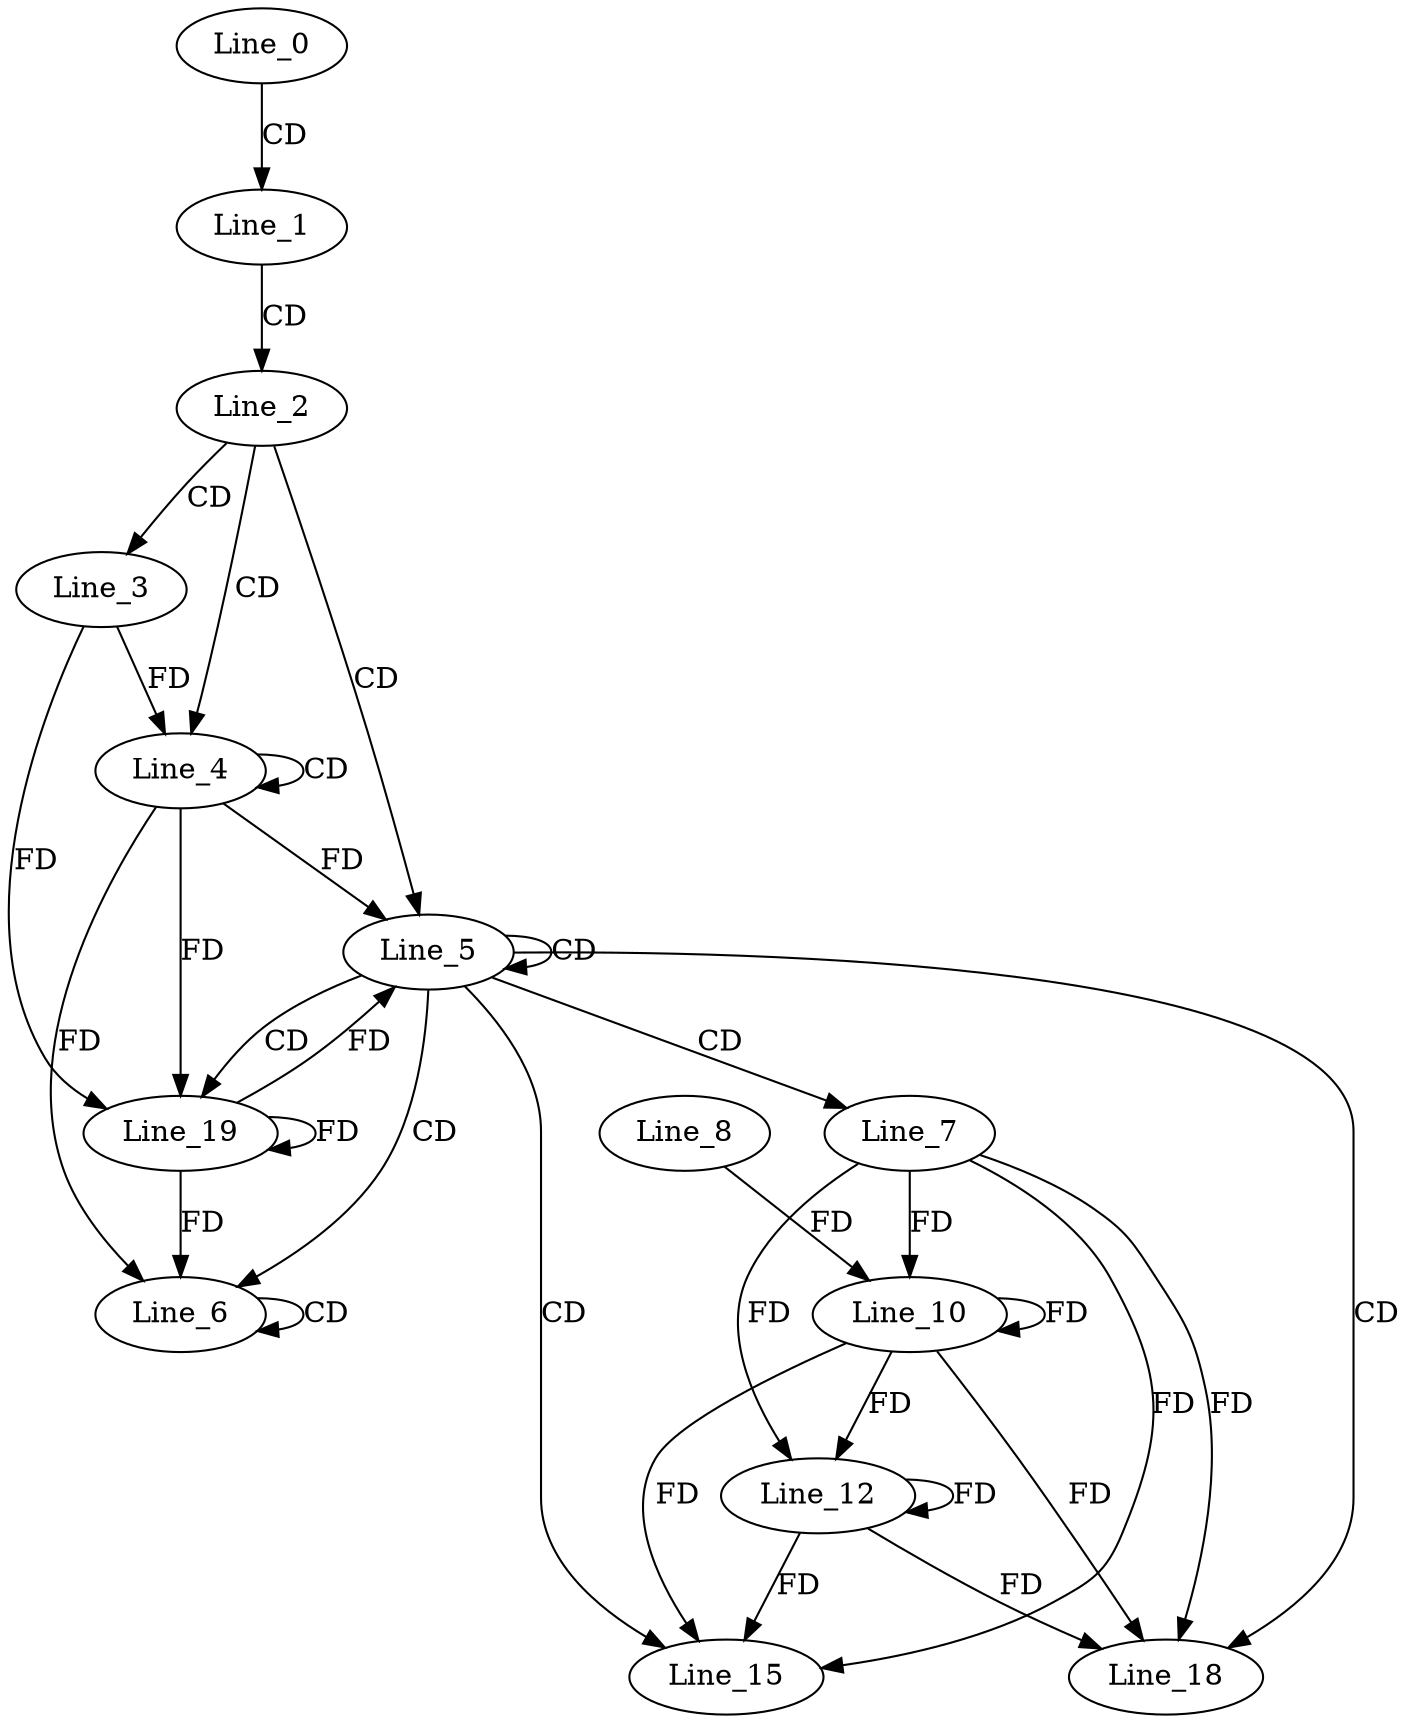 digraph G {
  Line_0;
  Line_1;
  Line_2;
  Line_3;
  Line_4;
  Line_4;
  Line_5;
  Line_6;
  Line_6;
  Line_7;
  Line_10;
  Line_10;
  Line_8;
  Line_12;
  Line_15;
  Line_18;
  Line_18;
  Line_19;
  Line_19;
  Line_0 -> Line_1 [ label="CD" ];
  Line_1 -> Line_2 [ label="CD" ];
  Line_2 -> Line_3 [ label="CD" ];
  Line_2 -> Line_4 [ label="CD" ];
  Line_4 -> Line_4 [ label="CD" ];
  Line_3 -> Line_4 [ label="FD" ];
  Line_2 -> Line_5 [ label="CD" ];
  Line_5 -> Line_5 [ label="CD" ];
  Line_4 -> Line_5 [ label="FD" ];
  Line_5 -> Line_6 [ label="CD" ];
  Line_6 -> Line_6 [ label="CD" ];
  Line_4 -> Line_6 [ label="FD" ];
  Line_5 -> Line_7 [ label="CD" ];
  Line_7 -> Line_10 [ label="FD" ];
  Line_10 -> Line_10 [ label="FD" ];
  Line_8 -> Line_10 [ label="FD" ];
  Line_7 -> Line_12 [ label="FD" ];
  Line_10 -> Line_12 [ label="FD" ];
  Line_12 -> Line_12 [ label="FD" ];
  Line_5 -> Line_15 [ label="CD" ];
  Line_7 -> Line_15 [ label="FD" ];
  Line_10 -> Line_15 [ label="FD" ];
  Line_12 -> Line_15 [ label="FD" ];
  Line_5 -> Line_18 [ label="CD" ];
  Line_7 -> Line_18 [ label="FD" ];
  Line_10 -> Line_18 [ label="FD" ];
  Line_12 -> Line_18 [ label="FD" ];
  Line_5 -> Line_19 [ label="CD" ];
  Line_19 -> Line_19 [ label="FD" ];
  Line_4 -> Line_19 [ label="FD" ];
  Line_3 -> Line_19 [ label="FD" ];
  Line_19 -> Line_5 [ label="FD" ];
  Line_19 -> Line_6 [ label="FD" ];
}

